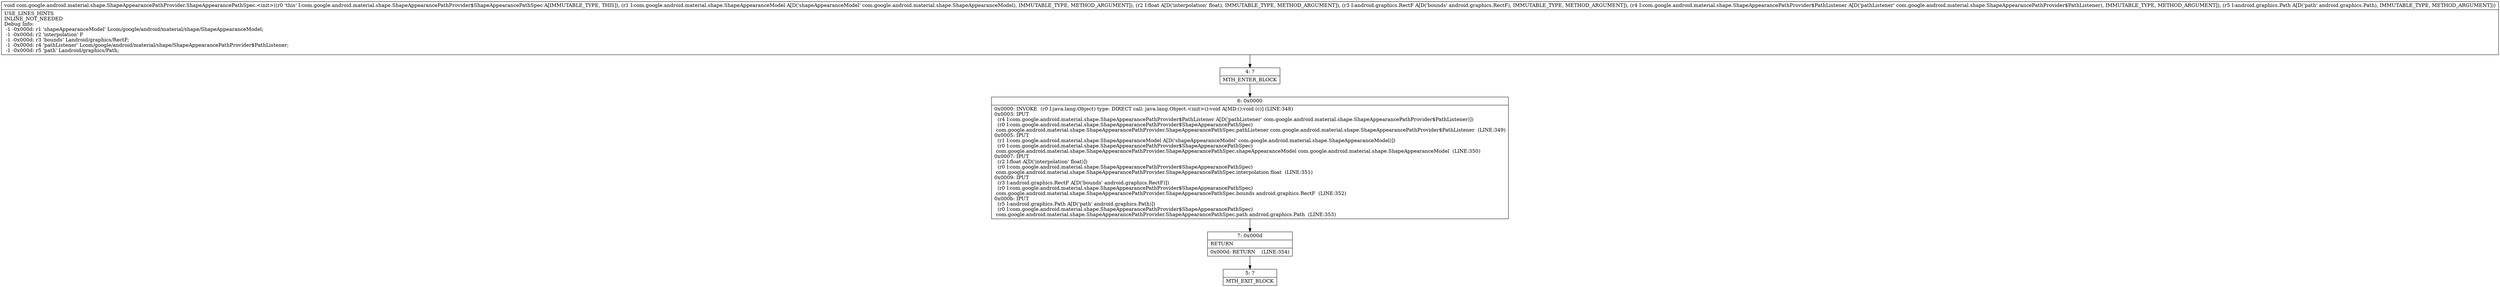 digraph "CFG forcom.google.android.material.shape.ShapeAppearancePathProvider.ShapeAppearancePathSpec.\<init\>(Lcom\/google\/android\/material\/shape\/ShapeAppearanceModel;FLandroid\/graphics\/RectF;Lcom\/google\/android\/material\/shape\/ShapeAppearancePathProvider$PathListener;Landroid\/graphics\/Path;)V" {
Node_4 [shape=record,label="{4\:\ ?|MTH_ENTER_BLOCK\l}"];
Node_6 [shape=record,label="{6\:\ 0x0000|0x0000: INVOKE  (r0 I:java.lang.Object) type: DIRECT call: java.lang.Object.\<init\>():void A[MD:():void (c)] (LINE:348)\l0x0003: IPUT  \l  (r4 I:com.google.android.material.shape.ShapeAppearancePathProvider$PathListener A[D('pathListener' com.google.android.material.shape.ShapeAppearancePathProvider$PathListener)])\l  (r0 I:com.google.android.material.shape.ShapeAppearancePathProvider$ShapeAppearancePathSpec)\l com.google.android.material.shape.ShapeAppearancePathProvider.ShapeAppearancePathSpec.pathListener com.google.android.material.shape.ShapeAppearancePathProvider$PathListener  (LINE:349)\l0x0005: IPUT  \l  (r1 I:com.google.android.material.shape.ShapeAppearanceModel A[D('shapeAppearanceModel' com.google.android.material.shape.ShapeAppearanceModel)])\l  (r0 I:com.google.android.material.shape.ShapeAppearancePathProvider$ShapeAppearancePathSpec)\l com.google.android.material.shape.ShapeAppearancePathProvider.ShapeAppearancePathSpec.shapeAppearanceModel com.google.android.material.shape.ShapeAppearanceModel  (LINE:350)\l0x0007: IPUT  \l  (r2 I:float A[D('interpolation' float)])\l  (r0 I:com.google.android.material.shape.ShapeAppearancePathProvider$ShapeAppearancePathSpec)\l com.google.android.material.shape.ShapeAppearancePathProvider.ShapeAppearancePathSpec.interpolation float  (LINE:351)\l0x0009: IPUT  \l  (r3 I:android.graphics.RectF A[D('bounds' android.graphics.RectF)])\l  (r0 I:com.google.android.material.shape.ShapeAppearancePathProvider$ShapeAppearancePathSpec)\l com.google.android.material.shape.ShapeAppearancePathProvider.ShapeAppearancePathSpec.bounds android.graphics.RectF  (LINE:352)\l0x000b: IPUT  \l  (r5 I:android.graphics.Path A[D('path' android.graphics.Path)])\l  (r0 I:com.google.android.material.shape.ShapeAppearancePathProvider$ShapeAppearancePathSpec)\l com.google.android.material.shape.ShapeAppearancePathProvider.ShapeAppearancePathSpec.path android.graphics.Path  (LINE:353)\l}"];
Node_7 [shape=record,label="{7\:\ 0x000d|RETURN\l|0x000d: RETURN    (LINE:354)\l}"];
Node_5 [shape=record,label="{5\:\ ?|MTH_EXIT_BLOCK\l}"];
MethodNode[shape=record,label="{void com.google.android.material.shape.ShapeAppearancePathProvider.ShapeAppearancePathSpec.\<init\>((r0 'this' I:com.google.android.material.shape.ShapeAppearancePathProvider$ShapeAppearancePathSpec A[IMMUTABLE_TYPE, THIS]), (r1 I:com.google.android.material.shape.ShapeAppearanceModel A[D('shapeAppearanceModel' com.google.android.material.shape.ShapeAppearanceModel), IMMUTABLE_TYPE, METHOD_ARGUMENT]), (r2 I:float A[D('interpolation' float), IMMUTABLE_TYPE, METHOD_ARGUMENT]), (r3 I:android.graphics.RectF A[D('bounds' android.graphics.RectF), IMMUTABLE_TYPE, METHOD_ARGUMENT]), (r4 I:com.google.android.material.shape.ShapeAppearancePathProvider$PathListener A[D('pathListener' com.google.android.material.shape.ShapeAppearancePathProvider$PathListener), IMMUTABLE_TYPE, METHOD_ARGUMENT]), (r5 I:android.graphics.Path A[D('path' android.graphics.Path), IMMUTABLE_TYPE, METHOD_ARGUMENT]))  | USE_LINES_HINTS\lINLINE_NOT_NEEDED\lDebug Info:\l  \-1 \-0x000d: r1 'shapeAppearanceModel' Lcom\/google\/android\/material\/shape\/ShapeAppearanceModel;\l  \-1 \-0x000d: r2 'interpolation' F\l  \-1 \-0x000d: r3 'bounds' Landroid\/graphics\/RectF;\l  \-1 \-0x000d: r4 'pathListener' Lcom\/google\/android\/material\/shape\/ShapeAppearancePathProvider$PathListener;\l  \-1 \-0x000d: r5 'path' Landroid\/graphics\/Path;\l}"];
MethodNode -> Node_4;Node_4 -> Node_6;
Node_6 -> Node_7;
Node_7 -> Node_5;
}

